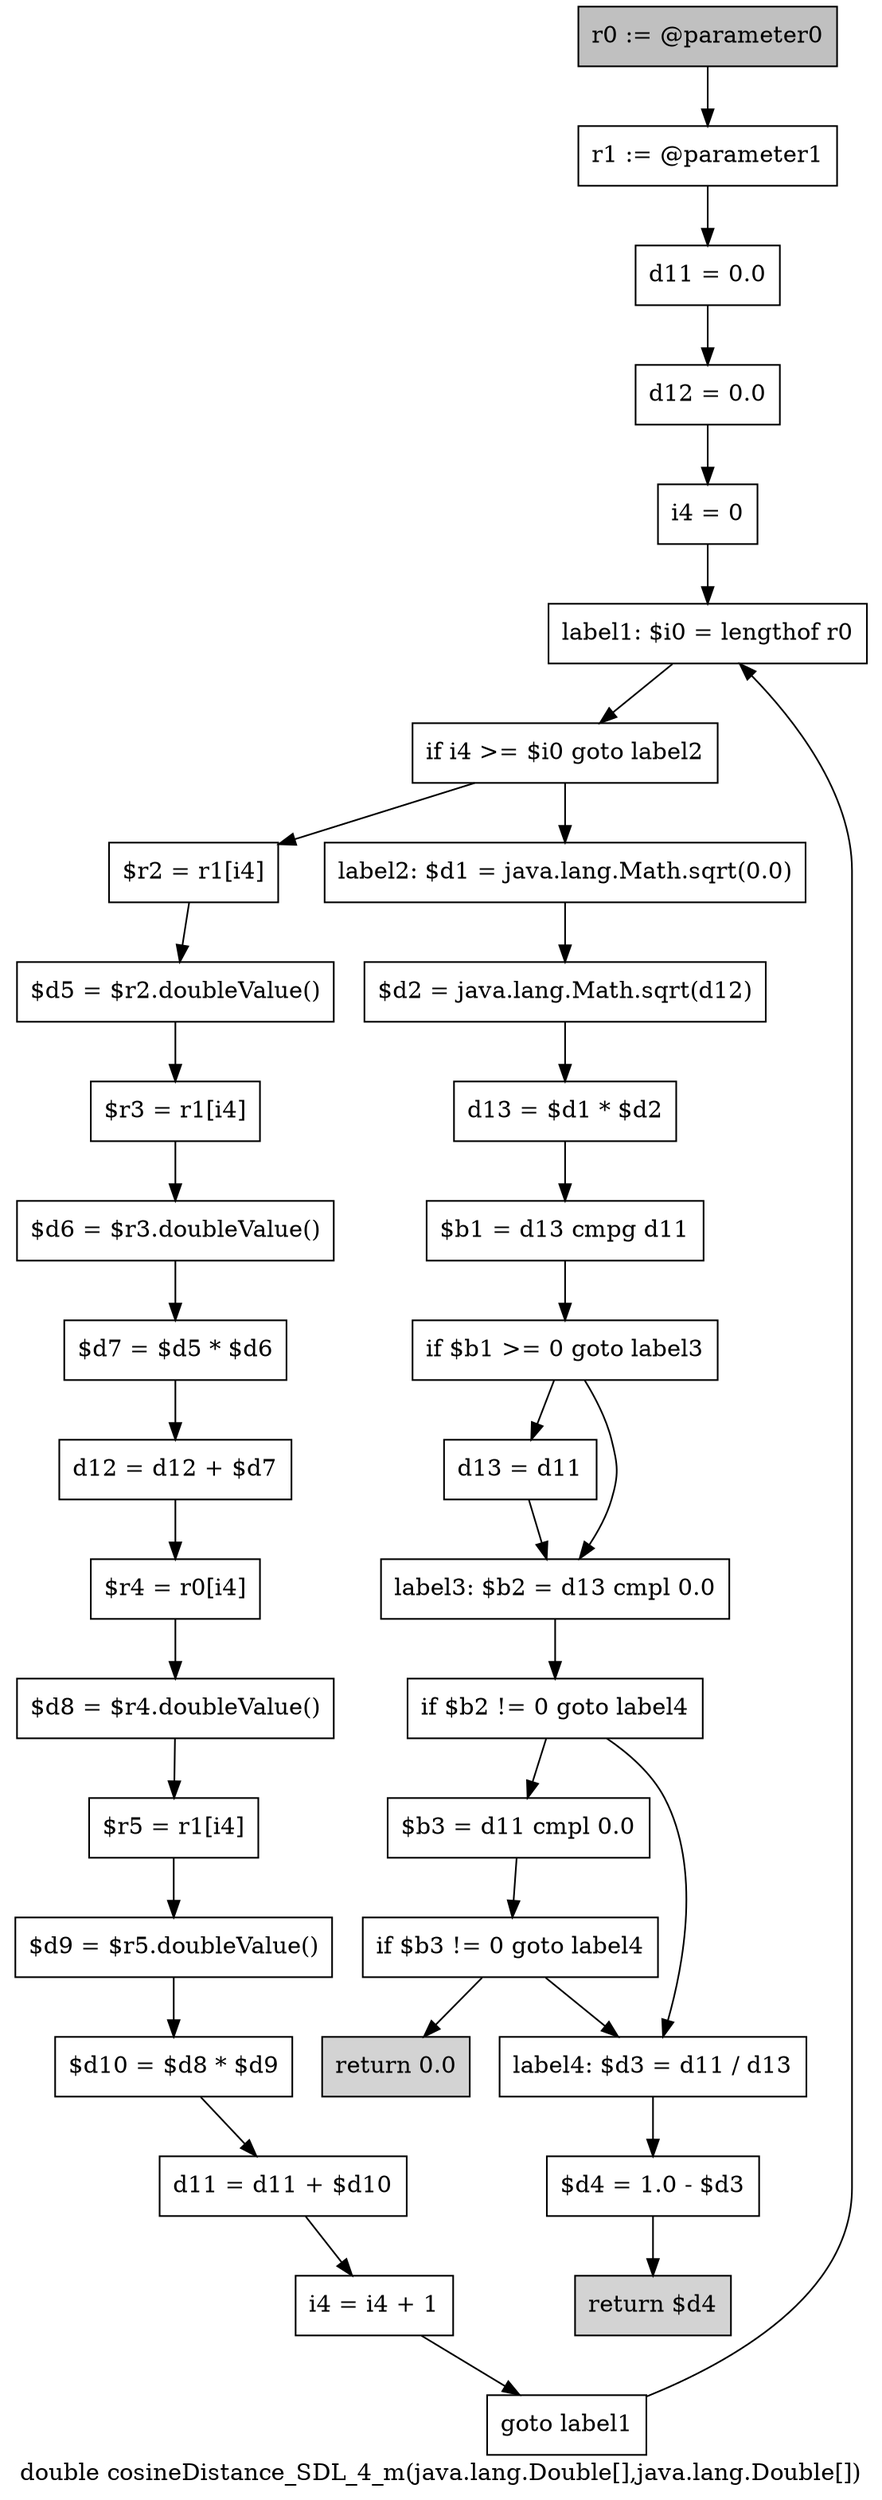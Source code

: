 digraph "double cosineDistance_SDL_4_m(java.lang.Double[],java.lang.Double[])" {
    label="double cosineDistance_SDL_4_m(java.lang.Double[],java.lang.Double[])";
    node [shape=box];
    "0" [style=filled,fillcolor=gray,label="r0 := @parameter0",];
    "1" [label="r1 := @parameter1",];
    "0"->"1";
    "2" [label="d11 = 0.0",];
    "1"->"2";
    "3" [label="d12 = 0.0",];
    "2"->"3";
    "4" [label="i4 = 0",];
    "3"->"4";
    "5" [label="label1: $i0 = lengthof r0",];
    "4"->"5";
    "6" [label="if i4 >= $i0 goto label2",];
    "5"->"6";
    "7" [label="$r2 = r1[i4]",];
    "6"->"7";
    "21" [label="label2: $d1 = java.lang.Math.sqrt(0.0)",];
    "6"->"21";
    "8" [label="$d5 = $r2.doubleValue()",];
    "7"->"8";
    "9" [label="$r3 = r1[i4]",];
    "8"->"9";
    "10" [label="$d6 = $r3.doubleValue()",];
    "9"->"10";
    "11" [label="$d7 = $d5 * $d6",];
    "10"->"11";
    "12" [label="d12 = d12 + $d7",];
    "11"->"12";
    "13" [label="$r4 = r0[i4]",];
    "12"->"13";
    "14" [label="$d8 = $r4.doubleValue()",];
    "13"->"14";
    "15" [label="$r5 = r1[i4]",];
    "14"->"15";
    "16" [label="$d9 = $r5.doubleValue()",];
    "15"->"16";
    "17" [label="$d10 = $d8 * $d9",];
    "16"->"17";
    "18" [label="d11 = d11 + $d10",];
    "17"->"18";
    "19" [label="i4 = i4 + 1",];
    "18"->"19";
    "20" [label="goto label1",];
    "19"->"20";
    "20"->"5";
    "22" [label="$d2 = java.lang.Math.sqrt(d12)",];
    "21"->"22";
    "23" [label="d13 = $d1 * $d2",];
    "22"->"23";
    "24" [label="$b1 = d13 cmpg d11",];
    "23"->"24";
    "25" [label="if $b1 >= 0 goto label3",];
    "24"->"25";
    "26" [label="d13 = d11",];
    "25"->"26";
    "27" [label="label3: $b2 = d13 cmpl 0.0",];
    "25"->"27";
    "26"->"27";
    "28" [label="if $b2 != 0 goto label4",];
    "27"->"28";
    "29" [label="$b3 = d11 cmpl 0.0",];
    "28"->"29";
    "32" [label="label4: $d3 = d11 / d13",];
    "28"->"32";
    "30" [label="if $b3 != 0 goto label4",];
    "29"->"30";
    "31" [style=filled,fillcolor=lightgray,label="return 0.0",];
    "30"->"31";
    "30"->"32";
    "33" [label="$d4 = 1.0 - $d3",];
    "32"->"33";
    "34" [style=filled,fillcolor=lightgray,label="return $d4",];
    "33"->"34";
}
